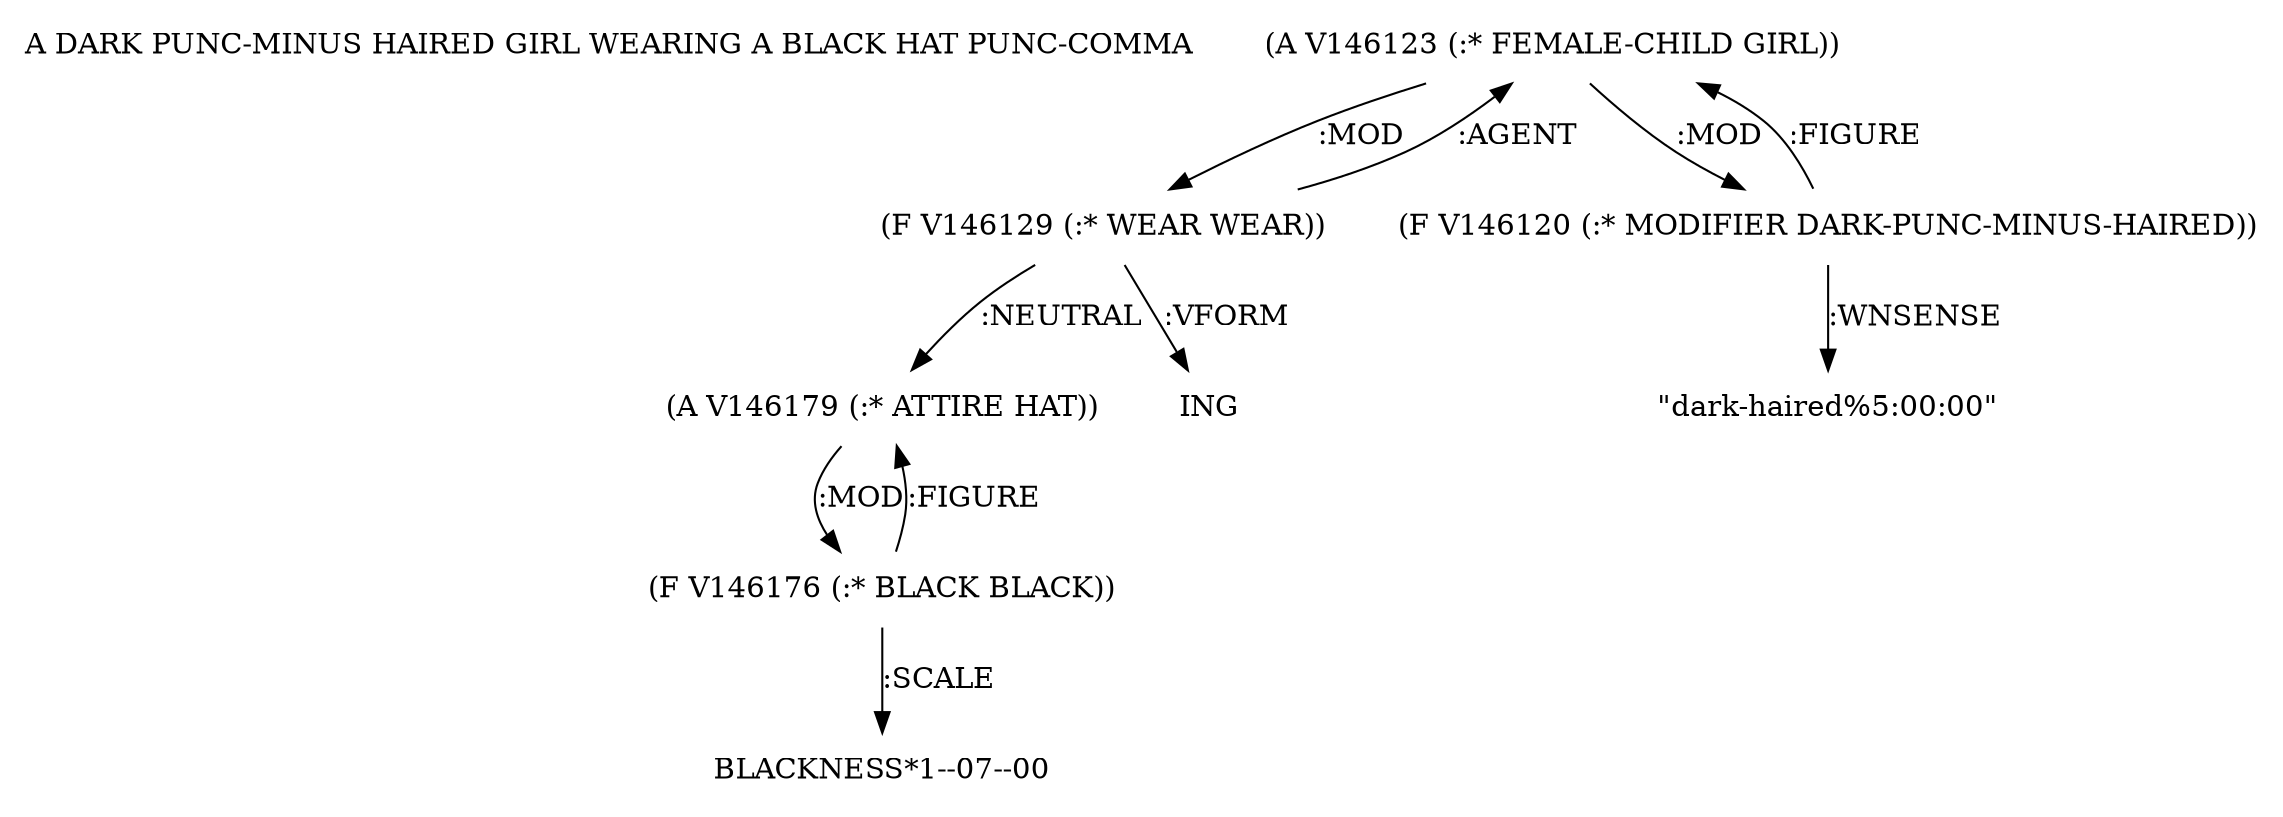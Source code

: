 digraph Terms {
  node [shape=none]
  "A DARK PUNC-MINUS HAIRED GIRL WEARING A BLACK HAT PUNC-COMMA"
  "V146123" [label="(A V146123 (:* FEMALE-CHILD GIRL))"]
  "V146123" -> "V146129" [label=":MOD"]
  "V146123" -> "V146120" [label=":MOD"]
  "V146120" [label="(F V146120 (:* MODIFIER DARK-PUNC-MINUS-HAIRED))"]
  "V146120" -> "V146123" [label=":FIGURE"]
  "V146120" -> "NT147400" [label=":WNSENSE"]
  "NT147400" [label="\"dark-haired%5:00:00\""]
  "V146129" [label="(F V146129 (:* WEAR WEAR))"]
  "V146129" -> "V146123" [label=":AGENT"]
  "V146129" -> "V146179" [label=":NEUTRAL"]
  "V146129" -> "NT147401" [label=":VFORM"]
  "NT147401" [label="ING"]
  "V146179" [label="(A V146179 (:* ATTIRE HAT))"]
  "V146179" -> "V146176" [label=":MOD"]
  "V146176" [label="(F V146176 (:* BLACK BLACK))"]
  "V146176" -> "V146179" [label=":FIGURE"]
  "V146176" -> "NT147402" [label=":SCALE"]
  "NT147402" [label="BLACKNESS*1--07--00"]
}
